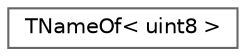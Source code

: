 digraph "Graphical Class Hierarchy"
{
 // INTERACTIVE_SVG=YES
 // LATEX_PDF_SIZE
  bgcolor="transparent";
  edge [fontname=Helvetica,fontsize=10,labelfontname=Helvetica,labelfontsize=10];
  node [fontname=Helvetica,fontsize=10,shape=box,height=0.2,width=0.4];
  rankdir="LR";
  Node0 [id="Node000000",label="TNameOf\< uint8 \>",height=0.2,width=0.4,color="grey40", fillcolor="white", style="filled",URL="$db/df1/structTNameOf_3_01uint8_01_4.html",tooltip=" "];
}
